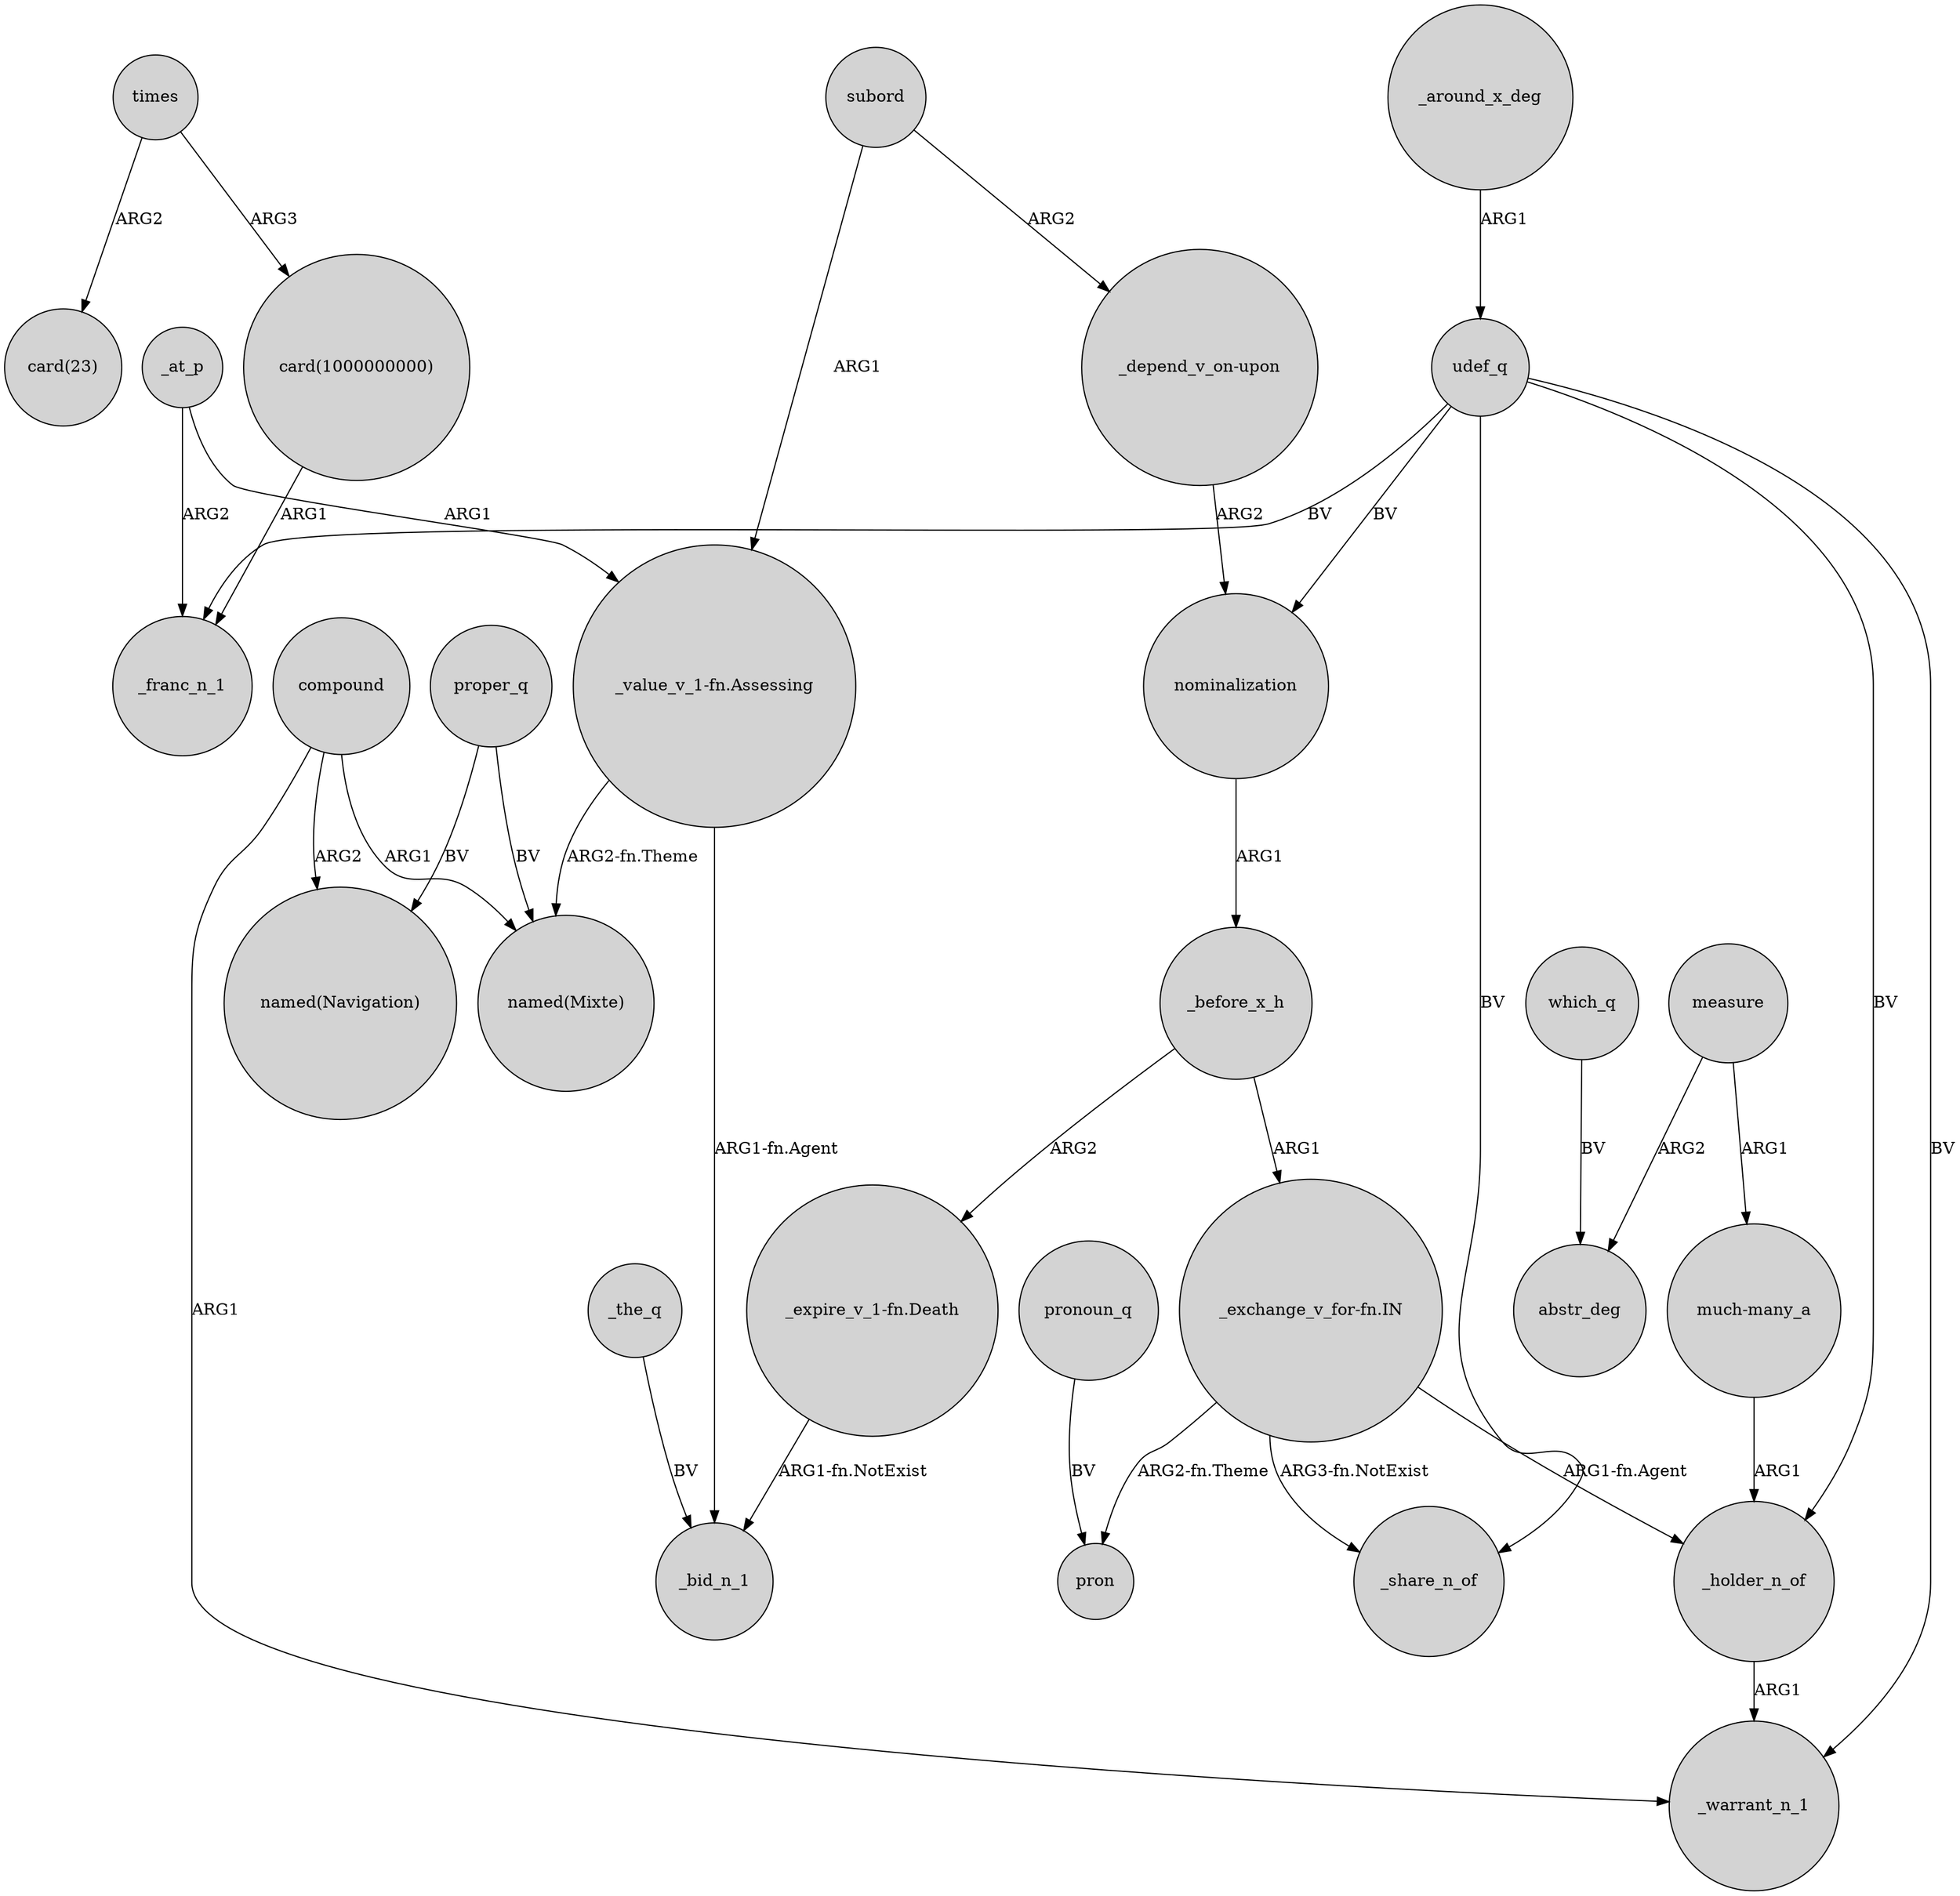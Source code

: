 digraph {
	node [shape=circle style=filled]
	times -> "card(23)" [label=ARG2]
	measure -> abstr_deg [label=ARG2]
	_at_p -> _franc_n_1 [label=ARG2]
	compound -> _warrant_n_1 [label=ARG1]
	compound -> "named(Mixte)" [label=ARG1]
	udef_q -> _warrant_n_1 [label=BV]
	"_exchange_v_for-fn.IN" -> pron [label="ARG2-fn.Theme"]
	"_value_v_1-fn.Assessing" -> _bid_n_1 [label="ARG1-fn.Agent"]
	_before_x_h -> "_expire_v_1-fn.Death" [label=ARG2]
	nominalization -> _before_x_h [label=ARG1]
	_at_p -> "_value_v_1-fn.Assessing" [label=ARG1]
	proper_q -> "named(Mixte)" [label=BV]
	times -> "card(1000000000)" [label=ARG3]
	_around_x_deg -> udef_q [label=ARG1]
	_holder_n_of -> _warrant_n_1 [label=ARG1]
	"card(1000000000)" -> _franc_n_1 [label=ARG1]
	subord -> "_depend_v_on-upon" [label=ARG2]
	pronoun_q -> pron [label=BV]
	"_expire_v_1-fn.Death" -> _bid_n_1 [label="ARG1-fn.NotExist"]
	udef_q -> _holder_n_of [label=BV]
	"_depend_v_on-upon" -> nominalization [label=ARG2]
	subord -> "_value_v_1-fn.Assessing" [label=ARG1]
	which_q -> abstr_deg [label=BV]
	udef_q -> nominalization [label=BV]
	"_value_v_1-fn.Assessing" -> "named(Mixte)" [label="ARG2-fn.Theme"]
	udef_q -> _share_n_of [label=BV]
	_the_q -> _bid_n_1 [label=BV]
	"_exchange_v_for-fn.IN" -> _share_n_of [label="ARG3-fn.NotExist"]
	compound -> "named(Navigation)" [label=ARG2]
	_before_x_h -> "_exchange_v_for-fn.IN" [label=ARG1]
	proper_q -> "named(Navigation)" [label=BV]
	"much-many_a" -> _holder_n_of [label=ARG1]
	"_exchange_v_for-fn.IN" -> _holder_n_of [label="ARG1-fn.Agent"]
	measure -> "much-many_a" [label=ARG1]
	udef_q -> _franc_n_1 [label=BV]
}
